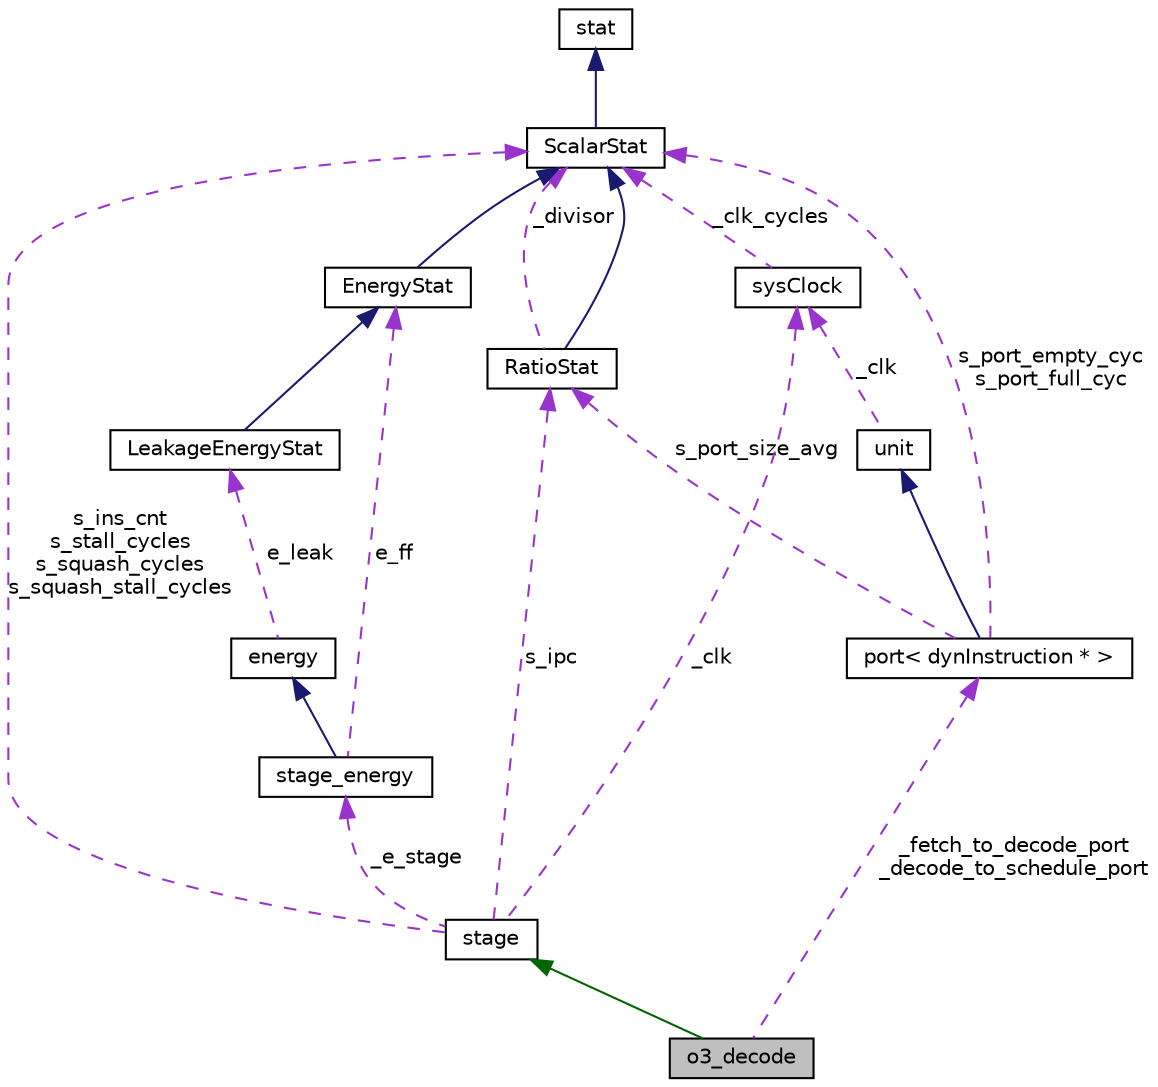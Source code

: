 digraph G
{
  edge [fontname="Helvetica",fontsize="10",labelfontname="Helvetica",labelfontsize="10"];
  node [fontname="Helvetica",fontsize="10",shape=record];
  Node1 [label="o3_decode",height=0.2,width=0.4,color="black", fillcolor="grey75", style="filled" fontcolor="black"];
  Node2 -> Node1 [dir=back,color="darkgreen",fontsize="10",style="solid"];
  Node2 [label="stage",height=0.2,width=0.4,color="black", fillcolor="white", style="filled",URL="$classstage.html"];
  Node3 -> Node2 [dir=back,color="darkorchid3",fontsize="10",style="dashed",label="s_ins_cnt\ns_stall_cycles\ns_squash_cycles\ns_squash_stall_cycles"];
  Node3 [label="ScalarStat",height=0.2,width=0.4,color="black", fillcolor="white", style="filled",URL="$classScalarStat.html"];
  Node4 -> Node3 [dir=back,color="midnightblue",fontsize="10",style="solid"];
  Node4 [label="stat",height=0.2,width=0.4,color="black", fillcolor="white", style="filled",URL="$classstat.html"];
  Node5 -> Node2 [dir=back,color="darkorchid3",fontsize="10",style="dashed",label="s_ipc"];
  Node5 [label="RatioStat",height=0.2,width=0.4,color="black", fillcolor="white", style="filled",URL="$classRatioStat.html"];
  Node3 -> Node5 [dir=back,color="midnightblue",fontsize="10",style="solid"];
  Node3 -> Node5 [dir=back,color="darkorchid3",fontsize="10",style="dashed",label="_divisor"];
  Node6 -> Node2 [dir=back,color="darkorchid3",fontsize="10",style="dashed",label="_clk"];
  Node6 [label="sysClock",height=0.2,width=0.4,color="black", fillcolor="white", style="filled",URL="$classsysClock.html"];
  Node3 -> Node6 [dir=back,color="darkorchid3",fontsize="10",style="dashed",label="_clk_cycles"];
  Node7 -> Node2 [dir=back,color="darkorchid3",fontsize="10",style="dashed",label="_e_stage"];
  Node7 [label="stage_energy",height=0.2,width=0.4,color="black", fillcolor="white", style="filled",URL="$classstage__energy.html"];
  Node8 -> Node7 [dir=back,color="midnightblue",fontsize="10",style="solid"];
  Node8 [label="energy",height=0.2,width=0.4,color="black", fillcolor="white", style="filled",URL="$classenergy.html"];
  Node9 -> Node8 [dir=back,color="darkorchid3",fontsize="10",style="dashed",label="e_leak"];
  Node9 [label="LeakageEnergyStat",height=0.2,width=0.4,color="black", fillcolor="white", style="filled",URL="$classLeakageEnergyStat.html"];
  Node10 -> Node9 [dir=back,color="midnightblue",fontsize="10",style="solid"];
  Node10 [label="EnergyStat",height=0.2,width=0.4,color="black", fillcolor="white", style="filled",URL="$classEnergyStat.html"];
  Node3 -> Node10 [dir=back,color="midnightblue",fontsize="10",style="solid"];
  Node10 -> Node7 [dir=back,color="darkorchid3",fontsize="10",style="dashed",label="e_ff"];
  Node11 -> Node1 [dir=back,color="darkorchid3",fontsize="10",style="dashed",label="_fetch_to_decode_port\n_decode_to_schedule_port"];
  Node11 [label="port\< dynInstruction * \>",height=0.2,width=0.4,color="black", fillcolor="white", style="filled",URL="$classport.html"];
  Node12 -> Node11 [dir=back,color="midnightblue",fontsize="10",style="solid"];
  Node12 [label="unit",height=0.2,width=0.4,color="black", fillcolor="white", style="filled",URL="$classunit.html"];
  Node6 -> Node12 [dir=back,color="darkorchid3",fontsize="10",style="dashed",label="_clk"];
  Node3 -> Node11 [dir=back,color="darkorchid3",fontsize="10",style="dashed",label="s_port_empty_cyc\ns_port_full_cyc"];
  Node5 -> Node11 [dir=back,color="darkorchid3",fontsize="10",style="dashed",label="s_port_size_avg"];
}
